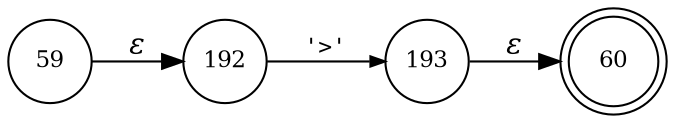 digraph ATN {
rankdir=LR;
s60[fontsize=11, label="60", shape=doublecircle, fixedsize=true, width=.6];
s192[fontsize=11,label="192", shape=circle, fixedsize=true, width=.55, peripheries=1];
s193[fontsize=11,label="193", shape=circle, fixedsize=true, width=.55, peripheries=1];
s59[fontsize=11,label="59", shape=circle, fixedsize=true, width=.55, peripheries=1];
s59 -> s192 [fontname="Times-Italic", label="&epsilon;"];
s192 -> s193 [fontsize=11, fontname="Courier", arrowsize=.7, label = "'>'", arrowhead = normal];
s193 -> s60 [fontname="Times-Italic", label="&epsilon;"];
}